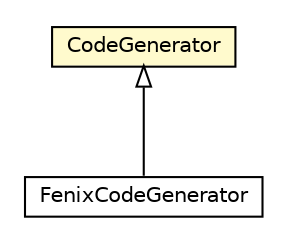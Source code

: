 #!/usr/local/bin/dot
#
# Class diagram 
# Generated by UMLGraph version 5.1 (http://www.umlgraph.org/)
#

digraph G {
	edge [fontname="Helvetica",fontsize=10,labelfontname="Helvetica",labelfontsize=10];
	node [fontname="Helvetica",fontsize=10,shape=plaintext];
	nodesep=0.25;
	ranksep=0.5;
	// dml.CodeGenerator
	c5492 [label=<<table title="dml.CodeGenerator" border="0" cellborder="1" cellspacing="0" cellpadding="2" port="p" bgcolor="lemonChiffon" href="./CodeGenerator.html">
		<tr><td><table border="0" cellspacing="0" cellpadding="1">
<tr><td align="center" balign="center"> CodeGenerator </td></tr>
		</table></td></tr>
		</table>>, fontname="Helvetica", fontcolor="black", fontsize=10.0];
	// pt.ist.fenixframework.pstm.dml.FenixCodeGenerator
	c5519 [label=<<table title="pt.ist.fenixframework.pstm.dml.FenixCodeGenerator" border="0" cellborder="1" cellspacing="0" cellpadding="2" port="p" href="../pt/ist/fenixframework/pstm/dml/FenixCodeGenerator.html">
		<tr><td><table border="0" cellspacing="0" cellpadding="1">
<tr><td align="center" balign="center"> FenixCodeGenerator </td></tr>
		</table></td></tr>
		</table>>, fontname="Helvetica", fontcolor="black", fontsize=10.0];
	//pt.ist.fenixframework.pstm.dml.FenixCodeGenerator extends dml.CodeGenerator
	c5492:p -> c5519:p [dir=back,arrowtail=empty];
}


